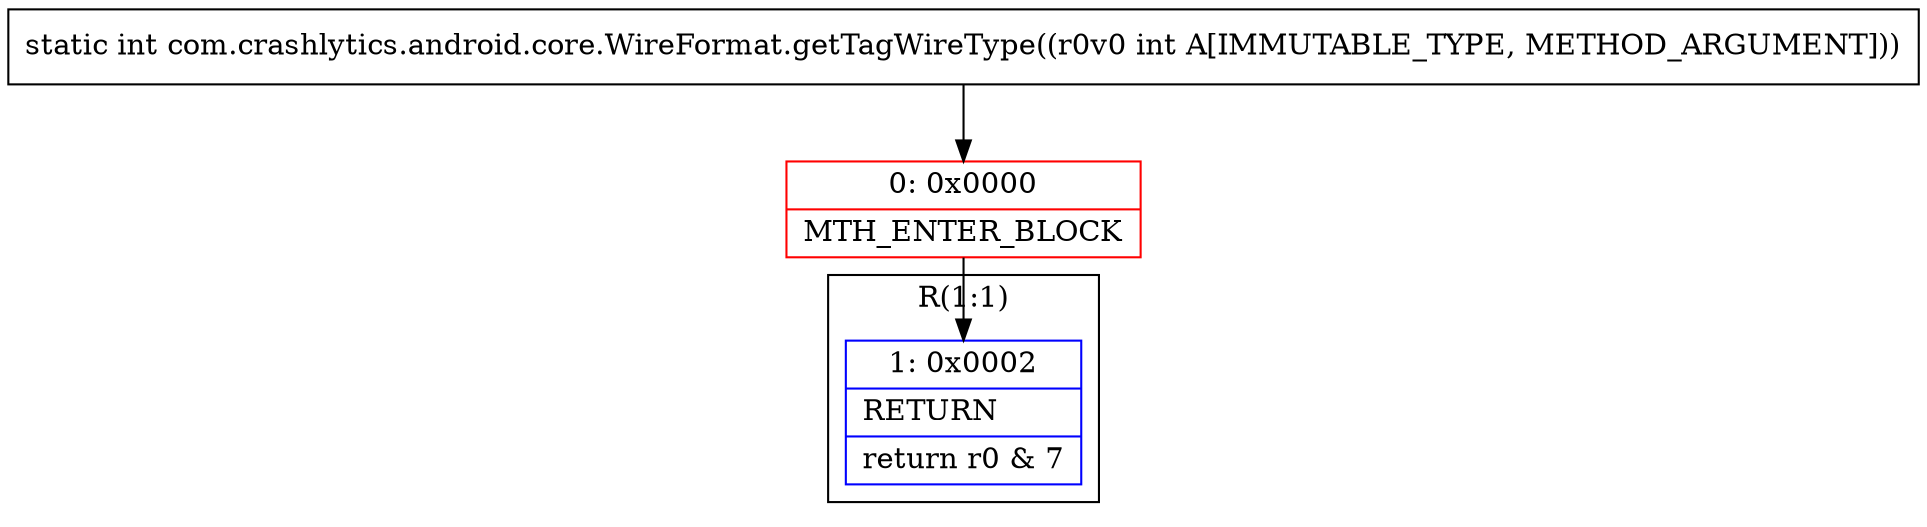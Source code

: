 digraph "CFG forcom.crashlytics.android.core.WireFormat.getTagWireType(I)I" {
subgraph cluster_Region_1613570994 {
label = "R(1:1)";
node [shape=record,color=blue];
Node_1 [shape=record,label="{1\:\ 0x0002|RETURN\l|return r0 & 7\l}"];
}
Node_0 [shape=record,color=red,label="{0\:\ 0x0000|MTH_ENTER_BLOCK\l}"];
MethodNode[shape=record,label="{static int com.crashlytics.android.core.WireFormat.getTagWireType((r0v0 int A[IMMUTABLE_TYPE, METHOD_ARGUMENT])) }"];
MethodNode -> Node_0;
Node_0 -> Node_1;
}

